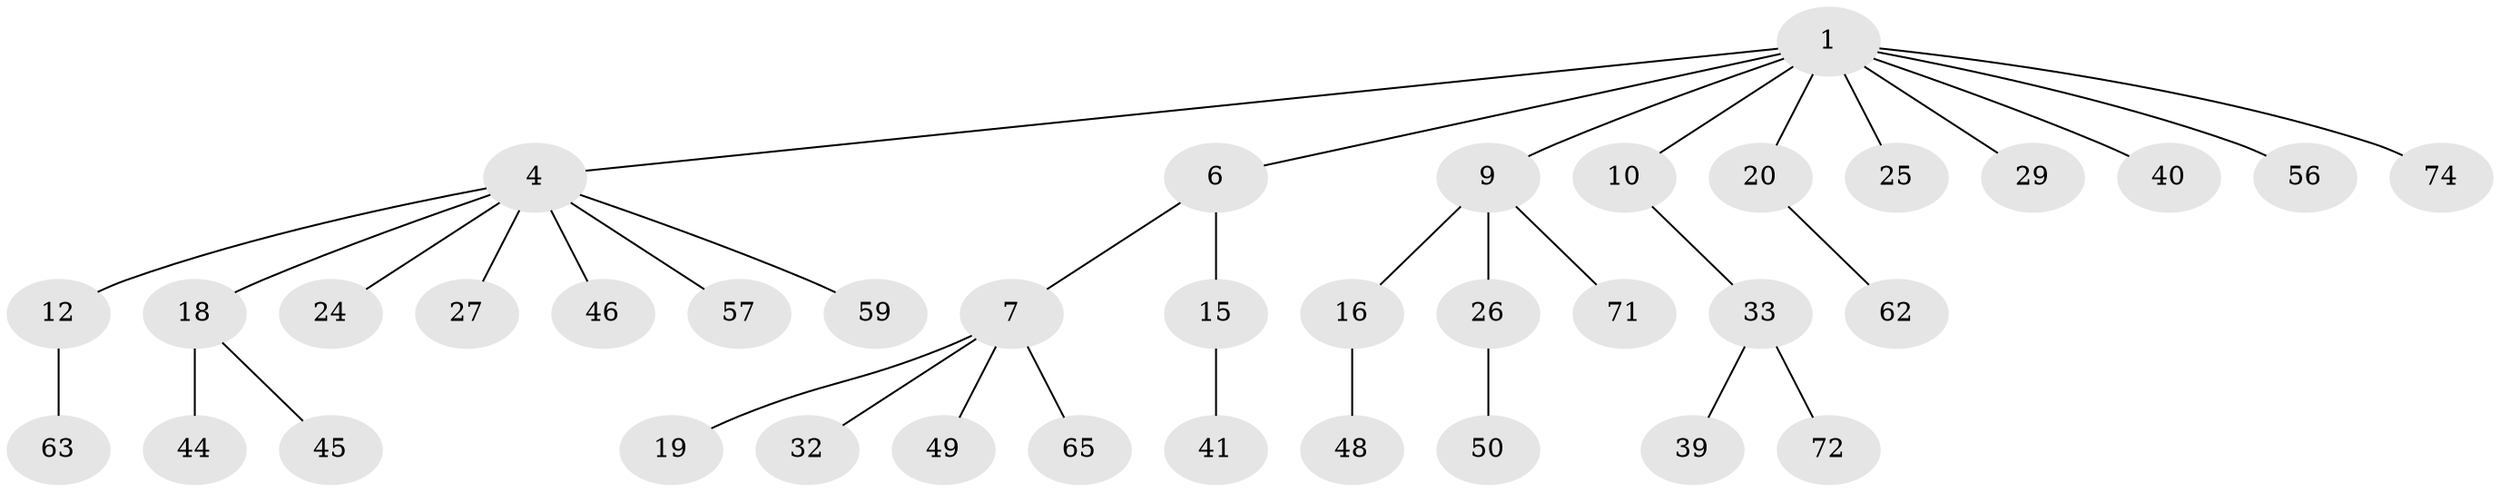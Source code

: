 // original degree distribution, {4: 0.10666666666666667, 7: 0.02666666666666667, 3: 0.10666666666666667, 5: 0.02666666666666667, 2: 0.17333333333333334, 1: 0.56}
// Generated by graph-tools (version 1.1) at 2025/15/03/09/25 04:15:26]
// undirected, 37 vertices, 36 edges
graph export_dot {
graph [start="1"]
  node [color=gray90,style=filled];
  1 [super="+2+3+5"];
  4 [super="+14"];
  6 [super="+42+28"];
  7 [super="+8"];
  9 [super="+73+11"];
  10 [super="+38+13"];
  12;
  15 [super="+21+64+68"];
  16 [super="+43+23"];
  18 [super="+31+34"];
  19 [super="+58"];
  20 [super="+37+36"];
  24;
  25;
  26 [super="+30"];
  27;
  29 [super="+55"];
  32;
  33;
  39;
  40 [super="+52"];
  41 [super="+51+69+47"];
  44;
  45;
  46;
  48;
  49;
  50;
  56;
  57;
  59;
  62;
  63;
  65;
  71;
  72;
  74;
  1 -- 74;
  1 -- 56;
  1 -- 20;
  1 -- 6;
  1 -- 40;
  1 -- 25;
  1 -- 10;
  1 -- 4;
  1 -- 29;
  1 -- 9;
  4 -- 12;
  4 -- 24;
  4 -- 27;
  4 -- 46;
  4 -- 59;
  4 -- 57;
  4 -- 18;
  6 -- 7;
  6 -- 15;
  7 -- 49;
  7 -- 65;
  7 -- 32;
  7 -- 19;
  9 -- 16;
  9 -- 26;
  9 -- 71;
  10 -- 33;
  12 -- 63;
  15 -- 41;
  16 -- 48;
  18 -- 44;
  18 -- 45;
  20 -- 62;
  26 -- 50;
  33 -- 39;
  33 -- 72;
}
